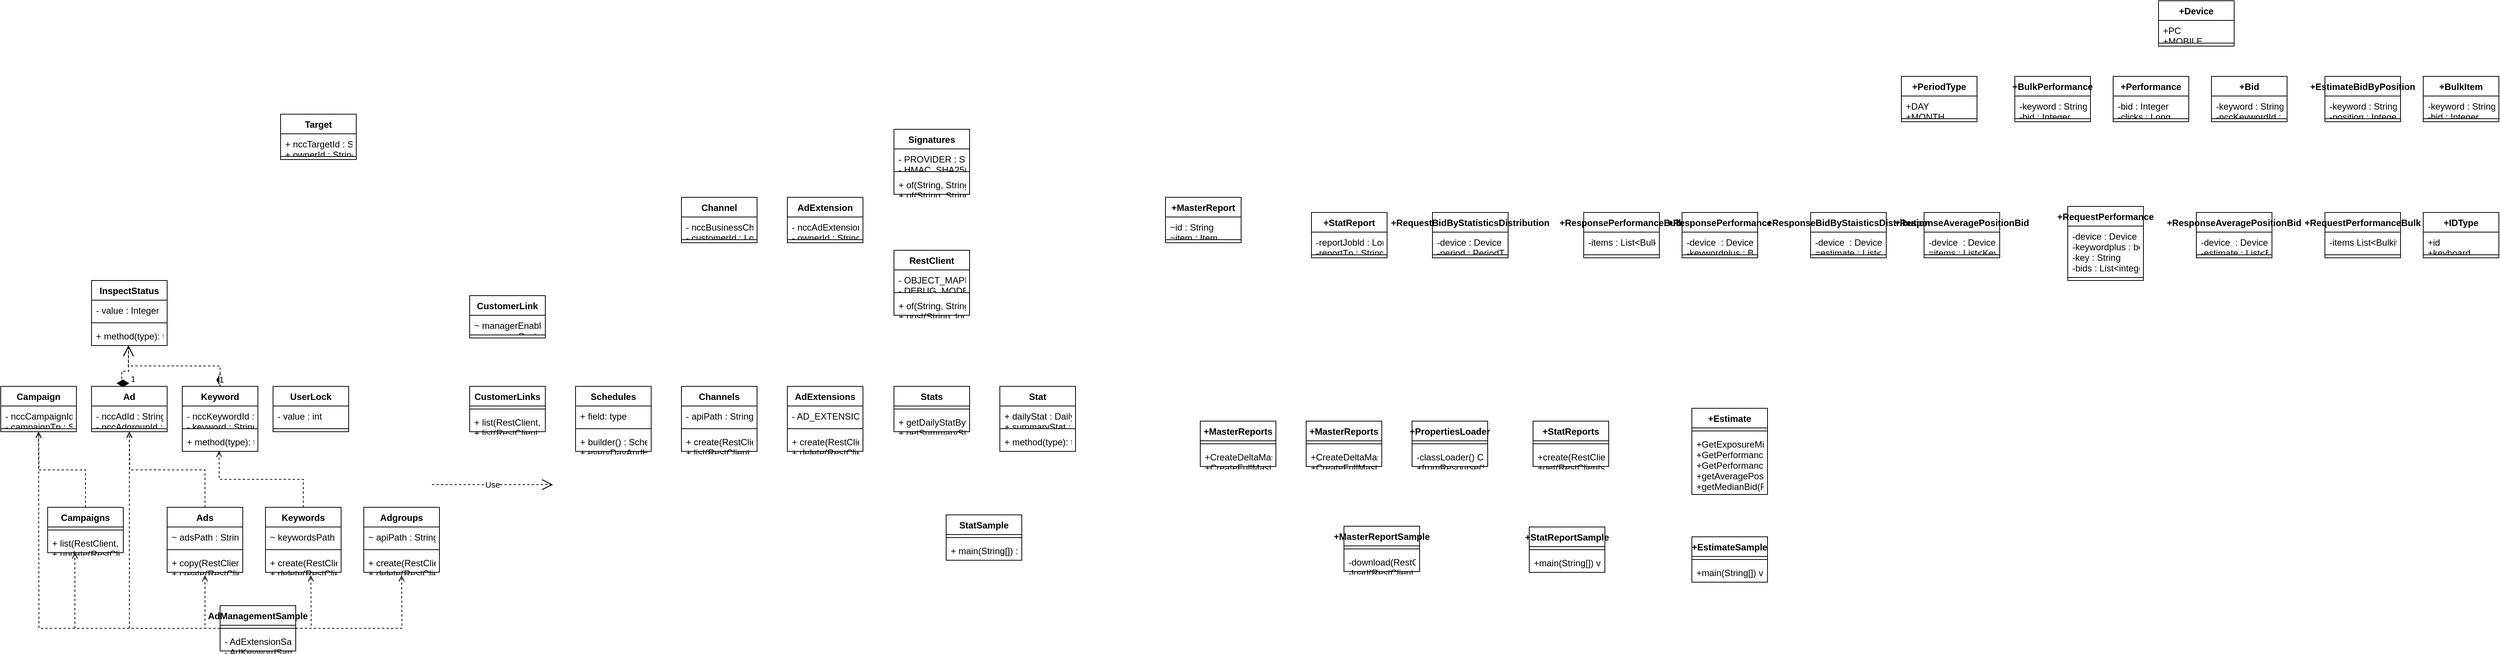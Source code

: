 <mxfile version="15.5.2" type="github">
  <diagram id="C5RBs43oDa-KdzZeNtuy" name="Page-1">
    <mxGraphModel dx="677" dy="378" grid="1" gridSize="10" guides="1" tooltips="1" connect="1" arrows="1" fold="1" page="1" pageScale="1" pageWidth="1390" pageHeight="980" math="0" shadow="0">
      <root>
        <mxCell id="WIyWlLk6GJQsqaUBKTNV-0" />
        <mxCell id="WIyWlLk6GJQsqaUBKTNV-1" parent="WIyWlLk6GJQsqaUBKTNV-0" />
        <mxCell id="7ZvF9bT9IcwRX-JwGskH-4" value="Campaign" style="swimlane;fontStyle=1;align=center;verticalAlign=top;childLayout=stackLayout;horizontal=1;startSize=26;horizontalStack=0;resizeParent=1;resizeParentMax=0;resizeLast=0;collapsible=1;marginBottom=0;" parent="WIyWlLk6GJQsqaUBKTNV-1" vertex="1">
          <mxGeometry x="20" y="560" width="100" height="60" as="geometry" />
        </mxCell>
        <mxCell id="7ZvF9bT9IcwRX-JwGskH-5" value="- nccCampaignId : String&#xa;- campaignTp : String&#xa;- customerId : Long&#xa;- name : String&#xa;- userLock : Boolean&#xa;- deliveryMethod : String&#xa;- useDailyBudget : Boolean&#xa;- dailyBudget : Long&#xa;- usePeriod : Boolean&#xa;- periodStartDt : Date&#xa;- periodEndDt : Date" style="text;strokeColor=none;fillColor=none;align=left;verticalAlign=top;spacingLeft=4;spacingRight=4;overflow=hidden;rotatable=0;points=[[0,0.5],[1,0.5]];portConstraint=eastwest;" parent="7ZvF9bT9IcwRX-JwGskH-4" vertex="1">
          <mxGeometry y="26" width="100" height="26" as="geometry" />
        </mxCell>
        <mxCell id="7ZvF9bT9IcwRX-JwGskH-6" value="" style="line;strokeWidth=1;fillColor=none;align=left;verticalAlign=middle;spacingTop=-1;spacingLeft=3;spacingRight=3;rotatable=0;labelPosition=right;points=[];portConstraint=eastwest;" parent="7ZvF9bT9IcwRX-JwGskH-4" vertex="1">
          <mxGeometry y="52" width="100" height="8" as="geometry" />
        </mxCell>
        <mxCell id="7ZvF9bT9IcwRX-JwGskH-8" value="Ad" style="swimlane;fontStyle=1;align=center;verticalAlign=top;childLayout=stackLayout;horizontal=1;startSize=26;horizontalStack=0;resizeParent=1;resizeParentMax=0;resizeLast=0;collapsible=1;marginBottom=0;" parent="WIyWlLk6GJQsqaUBKTNV-1" vertex="1">
          <mxGeometry x="140" y="560" width="100" height="60" as="geometry" />
        </mxCell>
        <mxCell id="7ZvF9bT9IcwRX-JwGskH-9" value="- nccAdId : String&#xa;- nccAdgroupId : String&#xa;- customerId : Long&#xa;- inspectStatus : InspectStatus&#xa;- type : String&#xa;- ad : Map&lt;String, Object&gt;&#xa;- userLock : Boolean&#xa;- inspectRequestMsg : String&#xa;" style="text;strokeColor=none;fillColor=none;align=left;verticalAlign=top;spacingLeft=4;spacingRight=4;overflow=hidden;rotatable=0;points=[[0,0.5],[1,0.5]];portConstraint=eastwest;" parent="7ZvF9bT9IcwRX-JwGskH-8" vertex="1">
          <mxGeometry y="26" width="100" height="26" as="geometry" />
        </mxCell>
        <mxCell id="7ZvF9bT9IcwRX-JwGskH-10" value="" style="line;strokeWidth=1;fillColor=none;align=left;verticalAlign=middle;spacingTop=-1;spacingLeft=3;spacingRight=3;rotatable=0;labelPosition=right;points=[];portConstraint=eastwest;" parent="7ZvF9bT9IcwRX-JwGskH-8" vertex="1">
          <mxGeometry y="52" width="100" height="8" as="geometry" />
        </mxCell>
        <mxCell id="-4e21ovLT8-M-5KT2Jtu-19" value="+EstimateSample" style="swimlane;fontStyle=1;align=center;verticalAlign=top;childLayout=stackLayout;horizontal=1;startSize=26;horizontalStack=0;resizeParent=1;resizeParentMax=0;resizeLast=0;collapsible=1;marginBottom=0;" parent="WIyWlLk6GJQsqaUBKTNV-1" vertex="1">
          <mxGeometry x="2256" y="759" width="100" height="60" as="geometry" />
        </mxCell>
        <mxCell id="-4e21ovLT8-M-5KT2Jtu-21" value="" style="line;strokeWidth=1;fillColor=none;align=left;verticalAlign=middle;spacingTop=-1;spacingLeft=3;spacingRight=3;rotatable=0;labelPosition=right;points=[];portConstraint=eastwest;" parent="-4e21ovLT8-M-5KT2Jtu-19" vertex="1">
          <mxGeometry y="26" width="100" height="8" as="geometry" />
        </mxCell>
        <mxCell id="-4e21ovLT8-M-5KT2Jtu-22" value="+main(String[]) void" style="text;strokeColor=none;fillColor=none;align=left;verticalAlign=top;spacingLeft=4;spacingRight=4;overflow=hidden;rotatable=0;points=[[0,0.5],[1,0.5]];portConstraint=eastwest;" parent="-4e21ovLT8-M-5KT2Jtu-19" vertex="1">
          <mxGeometry y="34" width="100" height="26" as="geometry" />
        </mxCell>
        <mxCell id="-4e21ovLT8-M-5KT2Jtu-23" value="+Estimate" style="swimlane;fontStyle=1;align=center;verticalAlign=top;childLayout=stackLayout;horizontal=1;startSize=26;horizontalStack=0;resizeParent=1;resizeParentMax=0;resizeLast=0;collapsible=1;marginBottom=0;" parent="WIyWlLk6GJQsqaUBKTNV-1" vertex="1">
          <mxGeometry x="2256" y="589" width="100" height="114" as="geometry" />
        </mxCell>
        <mxCell id="-4e21ovLT8-M-5KT2Jtu-25" value="" style="line;strokeWidth=1;fillColor=none;align=left;verticalAlign=middle;spacingTop=-1;spacingLeft=3;spacingRight=3;rotatable=0;labelPosition=right;points=[];portConstraint=eastwest;" parent="-4e21ovLT8-M-5KT2Jtu-23" vertex="1">
          <mxGeometry y="26" width="100" height="8" as="geometry" />
        </mxCell>
        <mxCell id="-4e21ovLT8-M-5KT2Jtu-26" value="+GetExposureMinimumeBid(RestClient, long, IDType, RequestBIdByStatisticsDistribution) ResponseBidByStatisticsDistribution&#xa;+GetPerformance(RestClient, long, IDType, RequestPerformance) ResponsePerformance&#xa;+GetPerformanceBulk(RestClient, long, RequestPerformanceBulk) RequestPerformanceBulk&#xa;+getAveragePositionBid(RestClient, long, IDType, RequestAveragePostionBid) RequestAveragePostionBid&#xa;+getMedianBid(RestClient, long, IDType,RequestBidByStatisticsDistribution) RequestBidByStatisticsDistribution" style="text;strokeColor=none;fillColor=none;align=left;verticalAlign=top;spacingLeft=4;spacingRight=4;overflow=hidden;rotatable=0;points=[[0,0.5],[1,0.5]];portConstraint=eastwest;" parent="-4e21ovLT8-M-5KT2Jtu-23" vertex="1">
          <mxGeometry y="34" width="100" height="80" as="geometry" />
        </mxCell>
        <mxCell id="-4e21ovLT8-M-5KT2Jtu-31" value="+PropertiesLoader" style="swimlane;fontStyle=1;align=center;verticalAlign=top;childLayout=stackLayout;horizontal=1;startSize=26;horizontalStack=0;resizeParent=1;resizeParentMax=0;resizeLast=0;collapsible=1;marginBottom=0;" parent="WIyWlLk6GJQsqaUBKTNV-1" vertex="1">
          <mxGeometry x="1886" y="606" width="100" height="60" as="geometry" />
        </mxCell>
        <mxCell id="-4e21ovLT8-M-5KT2Jtu-33" value="" style="line;strokeWidth=1;fillColor=none;align=left;verticalAlign=middle;spacingTop=-1;spacingLeft=3;spacingRight=3;rotatable=0;labelPosition=right;points=[];portConstraint=eastwest;" parent="-4e21ovLT8-M-5KT2Jtu-31" vertex="1">
          <mxGeometry y="26" width="100" height="8" as="geometry" />
        </mxCell>
        <mxCell id="-4e21ovLT8-M-5KT2Jtu-34" value="-classLoader() ClassLoader&#xa;+fromResourse(String) Properties" style="text;strokeColor=none;fillColor=none;align=left;verticalAlign=top;spacingLeft=4;spacingRight=4;overflow=hidden;rotatable=0;points=[[0,0.5],[1,0.5]];portConstraint=eastwest;" parent="-4e21ovLT8-M-5KT2Jtu-31" vertex="1">
          <mxGeometry y="34" width="100" height="26" as="geometry" />
        </mxCell>
        <mxCell id="-4e21ovLT8-M-5KT2Jtu-35" value="+IDType" style="swimlane;fontStyle=1;align=center;verticalAlign=top;childLayout=stackLayout;horizontal=1;startSize=26;horizontalStack=0;resizeParent=1;resizeParentMax=0;resizeLast=0;collapsible=1;marginBottom=0;" parent="WIyWlLk6GJQsqaUBKTNV-1" vertex="1">
          <mxGeometry x="3223" y="330" width="100" height="60" as="geometry" />
        </mxCell>
        <mxCell id="-4e21ovLT8-M-5KT2Jtu-36" value="+id&#xa;+keyboard" style="text;strokeColor=none;fillColor=none;align=left;verticalAlign=top;spacingLeft=4;spacingRight=4;overflow=hidden;rotatable=0;points=[[0,0.5],[1,0.5]];portConstraint=eastwest;" parent="-4e21ovLT8-M-5KT2Jtu-35" vertex="1">
          <mxGeometry y="26" width="100" height="26" as="geometry" />
        </mxCell>
        <mxCell id="-4e21ovLT8-M-5KT2Jtu-37" value="" style="line;strokeWidth=1;fillColor=none;align=left;verticalAlign=middle;spacingTop=-1;spacingLeft=3;spacingRight=3;rotatable=0;labelPosition=right;points=[];portConstraint=eastwest;" parent="-4e21ovLT8-M-5KT2Jtu-35" vertex="1">
          <mxGeometry y="52" width="100" height="8" as="geometry" />
        </mxCell>
        <mxCell id="-4e21ovLT8-M-5KT2Jtu-39" value="+RequestPerformanceBulk" style="swimlane;fontStyle=1;align=center;verticalAlign=top;childLayout=stackLayout;horizontal=1;startSize=26;horizontalStack=0;resizeParent=1;resizeParentMax=0;resizeLast=0;collapsible=1;marginBottom=0;" parent="WIyWlLk6GJQsqaUBKTNV-1" vertex="1">
          <mxGeometry x="3093" y="330" width="100" height="60" as="geometry" />
        </mxCell>
        <mxCell id="-4e21ovLT8-M-5KT2Jtu-40" value="-items List&lt;Bulkitem&gt;" style="text;strokeColor=none;fillColor=none;align=left;verticalAlign=top;spacingLeft=4;spacingRight=4;overflow=hidden;rotatable=0;points=[[0,0.5],[1,0.5]];portConstraint=eastwest;" parent="-4e21ovLT8-M-5KT2Jtu-39" vertex="1">
          <mxGeometry y="26" width="100" height="26" as="geometry" />
        </mxCell>
        <mxCell id="-4e21ovLT8-M-5KT2Jtu-41" value="" style="line;strokeWidth=1;fillColor=none;align=left;verticalAlign=middle;spacingTop=-1;spacingLeft=3;spacingRight=3;rotatable=0;labelPosition=right;points=[];portConstraint=eastwest;" parent="-4e21ovLT8-M-5KT2Jtu-39" vertex="1">
          <mxGeometry y="52" width="100" height="8" as="geometry" />
        </mxCell>
        <mxCell id="IsPKWjWjbbhWOZvx0KAc-90" style="edgeStyle=orthogonalEdgeStyle;rounded=0;orthogonalLoop=1;jettySize=auto;html=1;dashed=1;endArrow=open;endFill=0;" edge="1" parent="WIyWlLk6GJQsqaUBKTNV-1" source="7ZvF9bT9IcwRX-JwGskH-13">
          <mxGeometry relative="1" as="geometry">
            <mxPoint x="550" y="810" as="targetPoint" />
          </mxGeometry>
        </mxCell>
        <mxCell id="IsPKWjWjbbhWOZvx0KAc-91" style="edgeStyle=orthogonalEdgeStyle;rounded=0;orthogonalLoop=1;jettySize=auto;html=1;exitX=1;exitY=0.5;exitDx=0;exitDy=0;dashed=1;endArrow=open;endFill=0;" edge="1" parent="WIyWlLk6GJQsqaUBKTNV-1" source="7ZvF9bT9IcwRX-JwGskH-13">
          <mxGeometry relative="1" as="geometry">
            <mxPoint x="430" y="810" as="targetPoint" />
          </mxGeometry>
        </mxCell>
        <mxCell id="IsPKWjWjbbhWOZvx0KAc-92" style="edgeStyle=orthogonalEdgeStyle;rounded=0;orthogonalLoop=1;jettySize=auto;html=1;exitX=0;exitY=0.5;exitDx=0;exitDy=0;dashed=1;endArrow=open;endFill=0;entryX=0.36;entryY=0.989;entryDx=0;entryDy=0;entryPerimeter=0;" edge="1" parent="WIyWlLk6GJQsqaUBKTNV-1" source="7ZvF9bT9IcwRX-JwGskH-13" target="7ZvF9bT9IcwRX-JwGskH-32">
          <mxGeometry relative="1" as="geometry">
            <mxPoint x="140" y="790" as="targetPoint" />
          </mxGeometry>
        </mxCell>
        <mxCell id="IsPKWjWjbbhWOZvx0KAc-93" style="edgeStyle=orthogonalEdgeStyle;rounded=0;orthogonalLoop=1;jettySize=auto;html=1;exitX=0;exitY=0.5;exitDx=0;exitDy=0;dashed=1;endArrow=open;endFill=0;" edge="1" parent="WIyWlLk6GJQsqaUBKTNV-1" source="7ZvF9bT9IcwRX-JwGskH-13">
          <mxGeometry relative="1" as="geometry">
            <mxPoint x="290" y="810" as="targetPoint" />
          </mxGeometry>
        </mxCell>
        <mxCell id="IsPKWjWjbbhWOZvx0KAc-94" style="edgeStyle=orthogonalEdgeStyle;rounded=0;orthogonalLoop=1;jettySize=auto;html=1;exitX=0;exitY=0.5;exitDx=0;exitDy=0;dashed=1;endArrow=open;endFill=0;" edge="1" parent="WIyWlLk6GJQsqaUBKTNV-1" source="7ZvF9bT9IcwRX-JwGskH-13">
          <mxGeometry relative="1" as="geometry">
            <mxPoint x="70" y="620" as="targetPoint" />
          </mxGeometry>
        </mxCell>
        <mxCell id="IsPKWjWjbbhWOZvx0KAc-96" style="edgeStyle=orthogonalEdgeStyle;rounded=0;orthogonalLoop=1;jettySize=auto;html=1;exitX=0;exitY=0.5;exitDx=0;exitDy=0;entryX=0.5;entryY=1;entryDx=0;entryDy=0;dashed=1;endArrow=open;endFill=0;" edge="1" parent="WIyWlLk6GJQsqaUBKTNV-1" source="7ZvF9bT9IcwRX-JwGskH-13" target="7ZvF9bT9IcwRX-JwGskH-8">
          <mxGeometry relative="1" as="geometry" />
        </mxCell>
        <mxCell id="7ZvF9bT9IcwRX-JwGskH-13" value="AdManagementSample" style="swimlane;fontStyle=1;align=center;verticalAlign=top;childLayout=stackLayout;horizontal=1;startSize=26;horizontalStack=0;resizeParent=1;resizeParentMax=0;resizeLast=0;collapsible=1;marginBottom=0;" parent="WIyWlLk6GJQsqaUBKTNV-1" vertex="1">
          <mxGeometry x="310" y="850" width="100" height="60" as="geometry" />
        </mxCell>
        <mxCell id="7ZvF9bT9IcwRX-JwGskH-15" value="" style="line;strokeWidth=1;fillColor=none;align=left;verticalAlign=middle;spacingTop=-1;spacingLeft=3;spacingRight=3;rotatable=0;labelPosition=right;points=[];portConstraint=eastwest;" parent="7ZvF9bT9IcwRX-JwGskH-13" vertex="1">
          <mxGeometry y="26" width="100" height="8" as="geometry" />
        </mxCell>
        <mxCell id="7ZvF9bT9IcwRX-JwGskH-16" value="- AdExtensionSample(RestClient, long, String, String) : void&#xa;- AdKeywordSample(RestClient, long, String) : void&#xa;- AdSamples(RestClient, Long, String, String) : void&#xa;- TargetSamples(RestClient, long, Adgroup) : void&#xa;+ main(String []) : void" style="text;strokeColor=none;fillColor=none;align=left;verticalAlign=top;spacingLeft=4;spacingRight=4;overflow=hidden;rotatable=0;points=[[0,0.5],[1,0.5]];portConstraint=eastwest;" parent="7ZvF9bT9IcwRX-JwGskH-13" vertex="1">
          <mxGeometry y="34" width="100" height="26" as="geometry" />
        </mxCell>
        <mxCell id="-4e21ovLT8-M-5KT2Jtu-27" value="+StatReports" style="swimlane;fontStyle=1;align=center;verticalAlign=top;childLayout=stackLayout;horizontal=1;startSize=26;horizontalStack=0;resizeParent=1;resizeParentMax=0;resizeLast=0;collapsible=1;marginBottom=0;" parent="WIyWlLk6GJQsqaUBKTNV-1" vertex="1">
          <mxGeometry x="2046" y="606" width="100" height="60" as="geometry" />
        </mxCell>
        <mxCell id="-4e21ovLT8-M-5KT2Jtu-29" value="" style="line;strokeWidth=1;fillColor=none;align=left;verticalAlign=middle;spacingTop=-1;spacingLeft=3;spacingRight=3;rotatable=0;labelPosition=right;points=[];portConstraint=eastwest;" parent="-4e21ovLT8-M-5KT2Jtu-27" vertex="1">
          <mxGeometry y="26" width="100" height="8" as="geometry" />
        </mxCell>
        <mxCell id="-4e21ovLT8-M-5KT2Jtu-30" value="+create(RestClients, long, String , String ) StatReport&#xa;+get(RestClients, long, long) StatReport&#xa;" style="text;strokeColor=none;fillColor=none;align=left;verticalAlign=top;spacingLeft=4;spacingRight=4;overflow=hidden;rotatable=0;points=[[0,0.5],[1,0.5]];portConstraint=eastwest;" parent="-4e21ovLT8-M-5KT2Jtu-27" vertex="1">
          <mxGeometry y="34" width="100" height="26" as="geometry" />
        </mxCell>
        <mxCell id="7ZvF9bT9IcwRX-JwGskH-17" value="Keyword" style="swimlane;fontStyle=1;align=center;verticalAlign=top;childLayout=stackLayout;horizontal=1;startSize=26;horizontalStack=0;resizeParent=1;resizeParentMax=0;resizeLast=0;collapsible=1;marginBottom=0;" parent="WIyWlLk6GJQsqaUBKTNV-1" vertex="1">
          <mxGeometry x="260" y="560" width="100" height="86" as="geometry" />
        </mxCell>
        <mxCell id="7ZvF9bT9IcwRX-JwGskH-18" value="- nccKeywordId : String&#xa;- keyword : String&#xa;- cumsterId : Long&#xa;- nccAdgroupId : String&#xa;- nccCampaignId : String&#xa;- links : Map&lt;String, Object&gt;&#xa;- userlock : Boolean&#xa;- inspectStatus : InspectStatus&#xa;- bidAmt : Long&#xa;- UseGroupBidAmt : Boolean&#xa;- regTm : Date&#xa;- editTm : Date&#xa;- status : String&#xa;- statusReason : String&#xa;- nccQi : NccQi&#xa;- managedKeyword : ManagedKeyword&#xa;- resultStatus : ResultStatus&#xa;" style="text;strokeColor=none;fillColor=none;align=left;verticalAlign=top;spacingLeft=4;spacingRight=4;overflow=hidden;rotatable=0;points=[[0,0.5],[1,0.5]];portConstraint=eastwest;" parent="7ZvF9bT9IcwRX-JwGskH-17" vertex="1">
          <mxGeometry y="26" width="100" height="26" as="geometry" />
        </mxCell>
        <mxCell id="7ZvF9bT9IcwRX-JwGskH-19" value="" style="line;strokeWidth=1;fillColor=none;align=left;verticalAlign=middle;spacingTop=-1;spacingLeft=3;spacingRight=3;rotatable=0;labelPosition=right;points=[];portConstraint=eastwest;" parent="7ZvF9bT9IcwRX-JwGskH-17" vertex="1">
          <mxGeometry y="52" width="100" height="8" as="geometry" />
        </mxCell>
        <mxCell id="7ZvF9bT9IcwRX-JwGskH-20" value="+ method(type): type" style="text;strokeColor=none;fillColor=none;align=left;verticalAlign=top;spacingLeft=4;spacingRight=4;overflow=hidden;rotatable=0;points=[[0,0.5],[1,0.5]];portConstraint=eastwest;" parent="7ZvF9bT9IcwRX-JwGskH-17" vertex="1">
          <mxGeometry y="60" width="100" height="26" as="geometry" />
        </mxCell>
        <mxCell id="-4e21ovLT8-M-5KT2Jtu-44" value="+StatReportSample" style="swimlane;fontStyle=1;align=center;verticalAlign=top;childLayout=stackLayout;horizontal=1;startSize=26;horizontalStack=0;resizeParent=1;resizeParentMax=0;resizeLast=0;collapsible=1;marginBottom=0;" parent="WIyWlLk6GJQsqaUBKTNV-1" vertex="1">
          <mxGeometry x="2041" y="746" width="100" height="60" as="geometry" />
        </mxCell>
        <mxCell id="-4e21ovLT8-M-5KT2Jtu-46" value="" style="line;strokeWidth=1;fillColor=none;align=left;verticalAlign=middle;spacingTop=-1;spacingLeft=3;spacingRight=3;rotatable=0;labelPosition=right;points=[];portConstraint=eastwest;" parent="-4e21ovLT8-M-5KT2Jtu-44" vertex="1">
          <mxGeometry y="26" width="100" height="8" as="geometry" />
        </mxCell>
        <mxCell id="-4e21ovLT8-M-5KT2Jtu-47" value="+main(String[]) void" style="text;strokeColor=none;fillColor=none;align=left;verticalAlign=top;spacingLeft=4;spacingRight=4;overflow=hidden;rotatable=0;points=[[0,0.5],[1,0.5]];portConstraint=eastwest;" parent="-4e21ovLT8-M-5KT2Jtu-44" vertex="1">
          <mxGeometry y="34" width="100" height="26" as="geometry" />
        </mxCell>
        <mxCell id="7ZvF9bT9IcwRX-JwGskH-21" value="UserLock" style="swimlane;fontStyle=1;align=center;verticalAlign=top;childLayout=stackLayout;horizontal=1;startSize=26;horizontalStack=0;resizeParent=1;resizeParentMax=0;resizeLast=0;collapsible=1;marginBottom=0;" parent="WIyWlLk6GJQsqaUBKTNV-1" vertex="1">
          <mxGeometry x="380" y="560" width="100" height="60" as="geometry" />
        </mxCell>
        <mxCell id="7ZvF9bT9IcwRX-JwGskH-22" value="- value : int" style="text;strokeColor=none;fillColor=none;align=left;verticalAlign=top;spacingLeft=4;spacingRight=4;overflow=hidden;rotatable=0;points=[[0,0.5],[1,0.5]];portConstraint=eastwest;" parent="7ZvF9bT9IcwRX-JwGskH-21" vertex="1">
          <mxGeometry y="26" width="100" height="26" as="geometry" />
        </mxCell>
        <mxCell id="7ZvF9bT9IcwRX-JwGskH-23" value="" style="line;strokeWidth=1;fillColor=none;align=left;verticalAlign=middle;spacingTop=-1;spacingLeft=3;spacingRight=3;rotatable=0;labelPosition=right;points=[];portConstraint=eastwest;" parent="7ZvF9bT9IcwRX-JwGskH-21" vertex="1">
          <mxGeometry y="52" width="100" height="8" as="geometry" />
        </mxCell>
        <mxCell id="-4e21ovLT8-M-5KT2Jtu-51" value="+ResponseAveragePositionBid" style="swimlane;fontStyle=1;align=center;verticalAlign=top;childLayout=stackLayout;horizontal=1;startSize=26;horizontalStack=0;resizeParent=1;resizeParentMax=0;resizeLast=0;collapsible=1;marginBottom=0;" parent="WIyWlLk6GJQsqaUBKTNV-1" vertex="1">
          <mxGeometry x="2923" y="330" width="100" height="60" as="geometry" />
        </mxCell>
        <mxCell id="idtFsPLVlB8KMN15-Iu1-1" value="-device  : Device&#xa;-estimate : List&lt;EstimateBidByPostion&gt;" style="text;strokeColor=none;fillColor=none;align=left;verticalAlign=top;spacingLeft=4;spacingRight=4;overflow=hidden;rotatable=0;points=[[0,0.5],[1,0.5]];portConstraint=eastwest;" vertex="1" parent="-4e21ovLT8-M-5KT2Jtu-51">
          <mxGeometry y="26" width="100" height="26" as="geometry" />
        </mxCell>
        <mxCell id="-4e21ovLT8-M-5KT2Jtu-53" value="" style="line;strokeWidth=1;fillColor=none;align=left;verticalAlign=middle;spacingTop=-1;spacingLeft=3;spacingRight=3;rotatable=0;labelPosition=right;points=[];portConstraint=eastwest;" parent="-4e21ovLT8-M-5KT2Jtu-51" vertex="1">
          <mxGeometry y="52" width="100" height="8" as="geometry" />
        </mxCell>
        <mxCell id="7ZvF9bT9IcwRX-JwGskH-25" value="InspectStatus" style="swimlane;fontStyle=1;align=center;verticalAlign=top;childLayout=stackLayout;horizontal=1;startSize=26;horizontalStack=0;resizeParent=1;resizeParentMax=0;resizeLast=0;collapsible=1;marginBottom=0;" parent="WIyWlLk6GJQsqaUBKTNV-1" vertex="1">
          <mxGeometry x="140" y="420" width="100" height="86" as="geometry" />
        </mxCell>
        <mxCell id="7ZvF9bT9IcwRX-JwGskH-26" value="- value : Integer" style="text;strokeColor=none;fillColor=none;align=left;verticalAlign=top;spacingLeft=4;spacingRight=4;overflow=hidden;rotatable=0;points=[[0,0.5],[1,0.5]];portConstraint=eastwest;" parent="7ZvF9bT9IcwRX-JwGskH-25" vertex="1">
          <mxGeometry y="26" width="100" height="26" as="geometry" />
        </mxCell>
        <mxCell id="7ZvF9bT9IcwRX-JwGskH-27" value="" style="line;strokeWidth=1;fillColor=none;align=left;verticalAlign=middle;spacingTop=-1;spacingLeft=3;spacingRight=3;rotatable=0;labelPosition=right;points=[];portConstraint=eastwest;" parent="7ZvF9bT9IcwRX-JwGskH-25" vertex="1">
          <mxGeometry y="52" width="100" height="8" as="geometry" />
        </mxCell>
        <mxCell id="7ZvF9bT9IcwRX-JwGskH-28" value="+ method(type): type" style="text;strokeColor=none;fillColor=none;align=left;verticalAlign=top;spacingLeft=4;spacingRight=4;overflow=hidden;rotatable=0;points=[[0,0.5],[1,0.5]];portConstraint=eastwest;" parent="7ZvF9bT9IcwRX-JwGskH-25" vertex="1">
          <mxGeometry y="60" width="100" height="26" as="geometry" />
        </mxCell>
        <mxCell id="IsPKWjWjbbhWOZvx0KAc-95" style="edgeStyle=orthogonalEdgeStyle;rounded=0;orthogonalLoop=1;jettySize=auto;html=1;exitX=0.5;exitY=0;exitDx=0;exitDy=0;dashed=1;endArrow=open;endFill=0;" edge="1" parent="WIyWlLk6GJQsqaUBKTNV-1" source="7ZvF9bT9IcwRX-JwGskH-29">
          <mxGeometry relative="1" as="geometry">
            <mxPoint x="70" y="620" as="targetPoint" />
          </mxGeometry>
        </mxCell>
        <mxCell id="7ZvF9bT9IcwRX-JwGskH-29" value="Campaigns" style="swimlane;fontStyle=1;align=center;verticalAlign=top;childLayout=stackLayout;horizontal=1;startSize=26;horizontalStack=0;resizeParent=1;resizeParentMax=0;resizeLast=0;collapsible=1;marginBottom=0;" parent="WIyWlLk6GJQsqaUBKTNV-1" vertex="1">
          <mxGeometry x="82" y="720" width="100" height="60" as="geometry" />
        </mxCell>
        <mxCell id="7ZvF9bT9IcwRX-JwGskH-31" value="" style="line;strokeWidth=1;fillColor=none;align=left;verticalAlign=middle;spacingTop=-1;spacingLeft=3;spacingRight=3;rotatable=0;labelPosition=right;points=[];portConstraint=eastwest;" parent="7ZvF9bT9IcwRX-JwGskH-29" vertex="1">
          <mxGeometry y="26" width="100" height="8" as="geometry" />
        </mxCell>
        <mxCell id="7ZvF9bT9IcwRX-JwGskH-32" value="+ list(RestClient, long) : Campaign[]&#xa;+ update(RestClient, long, Campaign, String) : Campaign" style="text;strokeColor=none;fillColor=none;align=left;verticalAlign=top;spacingLeft=4;spacingRight=4;overflow=hidden;rotatable=0;points=[[0,0.5],[1,0.5]];portConstraint=eastwest;" parent="7ZvF9bT9IcwRX-JwGskH-29" vertex="1">
          <mxGeometry y="34" width="100" height="26" as="geometry" />
        </mxCell>
        <mxCell id="IsPKWjWjbbhWOZvx0KAc-97" style="edgeStyle=orthogonalEdgeStyle;rounded=0;orthogonalLoop=1;jettySize=auto;html=1;exitX=0.5;exitY=0;exitDx=0;exitDy=0;dashed=1;endArrow=open;endFill=0;" edge="1" parent="WIyWlLk6GJQsqaUBKTNV-1" source="7ZvF9bT9IcwRX-JwGskH-33">
          <mxGeometry relative="1" as="geometry">
            <mxPoint x="190" y="620" as="targetPoint" />
          </mxGeometry>
        </mxCell>
        <mxCell id="7ZvF9bT9IcwRX-JwGskH-33" value="Ads" style="swimlane;fontStyle=1;align=center;verticalAlign=top;childLayout=stackLayout;horizontal=1;startSize=26;horizontalStack=0;resizeParent=1;resizeParentMax=0;resizeLast=0;collapsible=1;marginBottom=0;" parent="WIyWlLk6GJQsqaUBKTNV-1" vertex="1">
          <mxGeometry x="240" y="720" width="100" height="86" as="geometry" />
        </mxCell>
        <mxCell id="7ZvF9bT9IcwRX-JwGskH-34" value="~ adsPath : String" style="text;strokeColor=none;fillColor=none;align=left;verticalAlign=top;spacingLeft=4;spacingRight=4;overflow=hidden;rotatable=0;points=[[0,0.5],[1,0.5]];portConstraint=eastwest;" parent="7ZvF9bT9IcwRX-JwGskH-33" vertex="1">
          <mxGeometry y="26" width="100" height="26" as="geometry" />
        </mxCell>
        <mxCell id="7ZvF9bT9IcwRX-JwGskH-35" value="" style="line;strokeWidth=1;fillColor=none;align=left;verticalAlign=middle;spacingTop=-1;spacingLeft=3;spacingRight=3;rotatable=0;labelPosition=right;points=[];portConstraint=eastwest;" parent="7ZvF9bT9IcwRX-JwGskH-33" vertex="1">
          <mxGeometry y="52" width="100" height="8" as="geometry" />
        </mxCell>
        <mxCell id="7ZvF9bT9IcwRX-JwGskH-36" value="+ copy(RestClient, String, String, UserLock, long) : Ad[]&#xa;+ create(RestClient, Ad, long) : Ad&#xa;+ delete(RestClient, String, long) : void&#xa;+ get(RestClient, String, long) : Ad&#xa;+ listByAdgroup(RestClient, String, long) : Ad[]&#xa;+ update(RestClient, String, String, Ad, long) : Ad" style="text;strokeColor=none;fillColor=none;align=left;verticalAlign=top;spacingLeft=4;spacingRight=4;overflow=hidden;rotatable=0;points=[[0,0.5],[1,0.5]];portConstraint=eastwest;" parent="7ZvF9bT9IcwRX-JwGskH-33" vertex="1">
          <mxGeometry y="60" width="100" height="26" as="geometry" />
        </mxCell>
        <mxCell id="idtFsPLVlB8KMN15-Iu1-2" value="+RequestPerformance" style="swimlane;fontStyle=1;align=center;verticalAlign=top;childLayout=stackLayout;horizontal=1;startSize=26;horizontalStack=0;resizeParent=1;resizeParentMax=0;resizeLast=0;collapsible=1;marginBottom=0;" vertex="1" parent="WIyWlLk6GJQsqaUBKTNV-1">
          <mxGeometry x="2753" y="322" width="100" height="98" as="geometry" />
        </mxCell>
        <mxCell id="idtFsPLVlB8KMN15-Iu1-3" value="-device : Device&#xa;-keywordplus : boolean&#xa;-key : String&#xa;-bids : List&lt;integer&gt;" style="text;strokeColor=none;fillColor=none;align=left;verticalAlign=top;spacingLeft=4;spacingRight=4;overflow=hidden;rotatable=0;points=[[0,0.5],[1,0.5]];portConstraint=eastwest;" vertex="1" parent="idtFsPLVlB8KMN15-Iu1-2">
          <mxGeometry y="26" width="100" height="64" as="geometry" />
        </mxCell>
        <mxCell id="idtFsPLVlB8KMN15-Iu1-5" value="" style="line;strokeWidth=1;fillColor=none;align=left;verticalAlign=middle;spacingTop=-1;spacingLeft=3;spacingRight=3;rotatable=0;labelPosition=right;points=[];portConstraint=eastwest;" vertex="1" parent="idtFsPLVlB8KMN15-Iu1-2">
          <mxGeometry y="90" width="100" height="8" as="geometry" />
        </mxCell>
        <mxCell id="IsPKWjWjbbhWOZvx0KAc-98" style="edgeStyle=orthogonalEdgeStyle;rounded=0;orthogonalLoop=1;jettySize=auto;html=1;exitX=0.5;exitY=0;exitDx=0;exitDy=0;entryX=0.487;entryY=0.978;entryDx=0;entryDy=0;entryPerimeter=0;dashed=1;endArrow=open;endFill=0;" edge="1" parent="WIyWlLk6GJQsqaUBKTNV-1" source="IsPKWjWjbbhWOZvx0KAc-0" target="7ZvF9bT9IcwRX-JwGskH-20">
          <mxGeometry relative="1" as="geometry" />
        </mxCell>
        <mxCell id="IsPKWjWjbbhWOZvx0KAc-0" value="Keywords" style="swimlane;fontStyle=1;align=center;verticalAlign=top;childLayout=stackLayout;horizontal=1;startSize=26;horizontalStack=0;resizeParent=1;resizeParentMax=0;resizeLast=0;collapsible=1;marginBottom=0;" vertex="1" parent="WIyWlLk6GJQsqaUBKTNV-1">
          <mxGeometry x="370" y="720" width="100" height="86" as="geometry" />
        </mxCell>
        <mxCell id="IsPKWjWjbbhWOZvx0KAc-1" value="~ keywordsPath : String" style="text;strokeColor=none;fillColor=none;align=left;verticalAlign=top;spacingLeft=4;spacingRight=4;overflow=hidden;rotatable=0;points=[[0,0.5],[1,0.5]];portConstraint=eastwest;" vertex="1" parent="IsPKWjWjbbhWOZvx0KAc-0">
          <mxGeometry y="26" width="100" height="26" as="geometry" />
        </mxCell>
        <mxCell id="IsPKWjWjbbhWOZvx0KAc-2" value="" style="line;strokeWidth=1;fillColor=none;align=left;verticalAlign=middle;spacingTop=-1;spacingLeft=3;spacingRight=3;rotatable=0;labelPosition=right;points=[];portConstraint=eastwest;" vertex="1" parent="IsPKWjWjbbhWOZvx0KAc-0">
          <mxGeometry y="52" width="100" height="8" as="geometry" />
        </mxCell>
        <mxCell id="IsPKWjWjbbhWOZvx0KAc-3" value="+ create(RestClient, long, String, Keyword[]) : Keyword[]&#xa;+ delete(RestClient, long, String) : Keyword&#xa;+ listByAdgroupId(RestClient, long, String) : Keyword[]&#xa;+ updateItem(RestClient, long, Keyword, String) : Keyword&#xa;+ updateItems(RestClient, long, Keyword[], String) : Keyword[]" style="text;strokeColor=none;fillColor=none;align=left;verticalAlign=top;spacingLeft=4;spacingRight=4;overflow=hidden;rotatable=0;points=[[0,0.5],[1,0.5]];portConstraint=eastwest;" vertex="1" parent="IsPKWjWjbbhWOZvx0KAc-0">
          <mxGeometry y="60" width="100" height="26" as="geometry" />
        </mxCell>
        <mxCell id="idtFsPLVlB8KMN15-Iu1-7" value="+ResponsePerformance" style="swimlane;fontStyle=1;align=center;verticalAlign=top;childLayout=stackLayout;horizontal=1;startSize=26;horizontalStack=0;resizeParent=1;resizeParentMax=0;resizeLast=0;collapsible=1;marginBottom=0;" vertex="1" parent="WIyWlLk6GJQsqaUBKTNV-1">
          <mxGeometry x="2243" y="330" width="100" height="60" as="geometry" />
        </mxCell>
        <mxCell id="idtFsPLVlB8KMN15-Iu1-8" value="-device  : Device&#xa;-keywordplus : Boolean&#xa;-keyword : String&#xa;-nccKeywordId : String&#xa;-estimate : List&lt;Performance&gt;&#xa;" style="text;strokeColor=none;fillColor=none;align=left;verticalAlign=top;spacingLeft=4;spacingRight=4;overflow=hidden;rotatable=0;points=[[0,0.5],[1,0.5]];portConstraint=eastwest;" vertex="1" parent="idtFsPLVlB8KMN15-Iu1-7">
          <mxGeometry y="26" width="100" height="26" as="geometry" />
        </mxCell>
        <mxCell id="idtFsPLVlB8KMN15-Iu1-9" value="" style="line;strokeWidth=1;fillColor=none;align=left;verticalAlign=middle;spacingTop=-1;spacingLeft=3;spacingRight=3;rotatable=0;labelPosition=right;points=[];portConstraint=eastwest;" vertex="1" parent="idtFsPLVlB8KMN15-Iu1-7">
          <mxGeometry y="52" width="100" height="8" as="geometry" />
        </mxCell>
        <mxCell id="IsPKWjWjbbhWOZvx0KAc-4" value="Adgroups" style="swimlane;fontStyle=1;align=center;verticalAlign=top;childLayout=stackLayout;horizontal=1;startSize=26;horizontalStack=0;resizeParent=1;resizeParentMax=0;resizeLast=0;collapsible=1;marginBottom=0;" vertex="1" parent="WIyWlLk6GJQsqaUBKTNV-1">
          <mxGeometry x="500" y="720" width="100" height="86" as="geometry" />
        </mxCell>
        <mxCell id="IsPKWjWjbbhWOZvx0KAc-5" value="~ apiPath : String" style="text;strokeColor=none;fillColor=none;align=left;verticalAlign=top;spacingLeft=4;spacingRight=4;overflow=hidden;rotatable=0;points=[[0,0.5],[1,0.5]];portConstraint=eastwest;" vertex="1" parent="IsPKWjWjbbhWOZvx0KAc-4">
          <mxGeometry y="26" width="100" height="26" as="geometry" />
        </mxCell>
        <mxCell id="IsPKWjWjbbhWOZvx0KAc-6" value="" style="line;strokeWidth=1;fillColor=none;align=left;verticalAlign=middle;spacingTop=-1;spacingLeft=3;spacingRight=3;rotatable=0;labelPosition=right;points=[];portConstraint=eastwest;" vertex="1" parent="IsPKWjWjbbhWOZvx0KAc-4">
          <mxGeometry y="52" width="100" height="8" as="geometry" />
        </mxCell>
        <mxCell id="IsPKWjWjbbhWOZvx0KAc-7" value="+ create(RestClient, long, String, String, String) : Adgroup&#xa;+ delete(RestClient, long, String) : void&#xa;+ listByCampaignId(RestClient, long, String) : Adgroup[]&#xa;+ targets(RestClient, long, String) : Map&lt;String, Target&gt;&#xa;+ update(RestClient, long, Adgroup, String) : Adgroup" style="text;strokeColor=none;fillColor=none;align=left;verticalAlign=top;spacingLeft=4;spacingRight=4;overflow=hidden;rotatable=0;points=[[0,0.5],[1,0.5]];portConstraint=eastwest;" vertex="1" parent="IsPKWjWjbbhWOZvx0KAc-4">
          <mxGeometry y="60" width="100" height="26" as="geometry" />
        </mxCell>
        <mxCell id="idtFsPLVlB8KMN15-Iu1-10" value="+ResponseAveragePositionBid" style="swimlane;fontStyle=1;align=center;verticalAlign=top;childLayout=stackLayout;horizontal=1;startSize=26;horizontalStack=0;resizeParent=1;resizeParentMax=0;resizeLast=0;collapsible=1;marginBottom=0;" vertex="1" parent="WIyWlLk6GJQsqaUBKTNV-1">
          <mxGeometry x="2563" y="330" width="100" height="60" as="geometry" />
        </mxCell>
        <mxCell id="idtFsPLVlB8KMN15-Iu1-11" value="-device  : Device&#xa;=items : List&lt;KeyAndPosition&gt;" style="text;strokeColor=none;fillColor=none;align=left;verticalAlign=top;spacingLeft=4;spacingRight=4;overflow=hidden;rotatable=0;points=[[0,0.5],[1,0.5]];portConstraint=eastwest;" vertex="1" parent="idtFsPLVlB8KMN15-Iu1-10">
          <mxGeometry y="26" width="100" height="26" as="geometry" />
        </mxCell>
        <mxCell id="idtFsPLVlB8KMN15-Iu1-12" value="" style="line;strokeWidth=1;fillColor=none;align=left;verticalAlign=middle;spacingTop=-1;spacingLeft=3;spacingRight=3;rotatable=0;labelPosition=right;points=[];portConstraint=eastwest;" vertex="1" parent="idtFsPLVlB8KMN15-Iu1-10">
          <mxGeometry y="52" width="100" height="8" as="geometry" />
        </mxCell>
        <mxCell id="IsPKWjWjbbhWOZvx0KAc-8" value="Target" style="swimlane;fontStyle=1;align=center;verticalAlign=top;childLayout=stackLayout;horizontal=1;startSize=26;horizontalStack=0;resizeParent=1;resizeParentMax=0;resizeLast=0;collapsible=1;marginBottom=0;" vertex="1" parent="WIyWlLk6GJQsqaUBKTNV-1">
          <mxGeometry x="390" y="200" width="100" height="60" as="geometry" />
        </mxCell>
        <mxCell id="IsPKWjWjbbhWOZvx0KAc-9" value="+ nccTargetId : String&#xa;+ ownerId : String&#xa;+ targetTp : String&#xa;+ target : Map&lt;String, Object&gt;&#xa;+ regTm : Date&#xa;+ editTm : Date " style="text;strokeColor=none;fillColor=none;align=left;verticalAlign=top;spacingLeft=4;spacingRight=4;overflow=hidden;rotatable=0;points=[[0,0.5],[1,0.5]];portConstraint=eastwest;" vertex="1" parent="IsPKWjWjbbhWOZvx0KAc-8">
          <mxGeometry y="26" width="100" height="26" as="geometry" />
        </mxCell>
        <mxCell id="IsPKWjWjbbhWOZvx0KAc-10" value="" style="line;strokeWidth=1;fillColor=none;align=left;verticalAlign=middle;spacingTop=-1;spacingLeft=3;spacingRight=3;rotatable=0;labelPosition=right;points=[];portConstraint=eastwest;" vertex="1" parent="IsPKWjWjbbhWOZvx0KAc-8">
          <mxGeometry y="52" width="100" height="8" as="geometry" />
        </mxCell>
        <mxCell id="idtFsPLVlB8KMN15-Iu1-13" value="+ResponseBidByStaisticsDistribution" style="swimlane;fontStyle=1;align=center;verticalAlign=top;childLayout=stackLayout;horizontal=1;startSize=26;horizontalStack=0;resizeParent=1;resizeParentMax=0;resizeLast=0;collapsible=1;marginBottom=0;fontSize=12;" vertex="1" parent="WIyWlLk6GJQsqaUBKTNV-1">
          <mxGeometry x="2413" y="330" width="100" height="60" as="geometry" />
        </mxCell>
        <mxCell id="idtFsPLVlB8KMN15-Iu1-14" value="-device  : Device&#xa;=estimate : List&lt;Bid&gt;" style="text;strokeColor=none;fillColor=none;align=left;verticalAlign=top;spacingLeft=4;spacingRight=4;overflow=hidden;rotatable=0;points=[[0,0.5],[1,0.5]];portConstraint=eastwest;" vertex="1" parent="idtFsPLVlB8KMN15-Iu1-13">
          <mxGeometry y="26" width="100" height="26" as="geometry" />
        </mxCell>
        <mxCell id="idtFsPLVlB8KMN15-Iu1-15" value="" style="line;strokeWidth=1;fillColor=none;align=left;verticalAlign=middle;spacingTop=-1;spacingLeft=3;spacingRight=3;rotatable=0;labelPosition=right;points=[];portConstraint=eastwest;" vertex="1" parent="idtFsPLVlB8KMN15-Iu1-13">
          <mxGeometry y="52" width="100" height="8" as="geometry" />
        </mxCell>
        <mxCell id="IsPKWjWjbbhWOZvx0KAc-16" value="CustomerLink" style="swimlane;fontStyle=1;align=center;verticalAlign=top;childLayout=stackLayout;horizontal=1;startSize=26;horizontalStack=0;resizeParent=1;resizeParentMax=0;resizeLast=0;collapsible=1;marginBottom=0;" vertex="1" parent="WIyWlLk6GJQsqaUBKTNV-1">
          <mxGeometry x="640" y="440" width="100" height="56" as="geometry" />
        </mxCell>
        <mxCell id="IsPKWjWjbbhWOZvx0KAc-17" value="~ managerEnable : int&#xa;~ managerCustomerId : long&#xa;~ roleId : int&#xa;~ clientCustomerId : long" style="text;strokeColor=none;fillColor=none;align=left;verticalAlign=top;spacingLeft=4;spacingRight=4;overflow=hidden;rotatable=0;points=[[0,0.5],[1,0.5]];portConstraint=eastwest;" vertex="1" parent="IsPKWjWjbbhWOZvx0KAc-16">
          <mxGeometry y="26" width="100" height="22" as="geometry" />
        </mxCell>
        <mxCell id="IsPKWjWjbbhWOZvx0KAc-18" value="" style="line;strokeWidth=1;fillColor=none;align=left;verticalAlign=middle;spacingTop=-1;spacingLeft=3;spacingRight=3;rotatable=0;labelPosition=right;points=[];portConstraint=eastwest;" vertex="1" parent="IsPKWjWjbbhWOZvx0KAc-16">
          <mxGeometry y="48" width="100" height="8" as="geometry" />
        </mxCell>
        <mxCell id="idtFsPLVlB8KMN15-Iu1-16" value="+ResponsePerformanceBulk" style="swimlane;fontStyle=1;align=center;verticalAlign=top;childLayout=stackLayout;horizontal=1;startSize=26;horizontalStack=0;resizeParent=1;resizeParentMax=0;resizeLast=0;collapsible=1;marginBottom=0;" vertex="1" parent="WIyWlLk6GJQsqaUBKTNV-1">
          <mxGeometry x="2113" y="330" width="100" height="60" as="geometry" />
        </mxCell>
        <mxCell id="idtFsPLVlB8KMN15-Iu1-17" value="-items : List&lt;BulkPerformance&gt;" style="text;strokeColor=none;fillColor=none;align=left;verticalAlign=top;spacingLeft=4;spacingRight=4;overflow=hidden;rotatable=0;points=[[0,0.5],[1,0.5]];portConstraint=eastwest;" vertex="1" parent="idtFsPLVlB8KMN15-Iu1-16">
          <mxGeometry y="26" width="100" height="26" as="geometry" />
        </mxCell>
        <mxCell id="idtFsPLVlB8KMN15-Iu1-18" value="" style="line;strokeWidth=1;fillColor=none;align=left;verticalAlign=middle;spacingTop=-1;spacingLeft=3;spacingRight=3;rotatable=0;labelPosition=right;points=[];portConstraint=eastwest;" vertex="1" parent="idtFsPLVlB8KMN15-Iu1-16">
          <mxGeometry y="52" width="100" height="8" as="geometry" />
        </mxCell>
        <mxCell id="IsPKWjWjbbhWOZvx0KAc-20" value="CustomerLinks" style="swimlane;fontStyle=1;align=center;verticalAlign=top;childLayout=stackLayout;horizontal=1;startSize=26;horizontalStack=0;resizeParent=1;resizeParentMax=0;resizeLast=0;collapsible=1;marginBottom=0;" vertex="1" parent="WIyWlLk6GJQsqaUBKTNV-1">
          <mxGeometry x="640" y="560" width="100" height="60" as="geometry" />
        </mxCell>
        <mxCell id="IsPKWjWjbbhWOZvx0KAc-22" value="" style="line;strokeWidth=1;fillColor=none;align=left;verticalAlign=middle;spacingTop=-1;spacingLeft=3;spacingRight=3;rotatable=0;labelPosition=right;points=[];portConstraint=eastwest;" vertex="1" parent="IsPKWjWjbbhWOZvx0KAc-20">
          <mxGeometry y="26" width="100" height="8" as="geometry" />
        </mxCell>
        <mxCell id="IsPKWjWjbbhWOZvx0KAc-23" value="+ list(RestClient, long) : CustomerLink[]&#xa;+ list(RestClient, long, String) : CustomerLink[]" style="text;strokeColor=none;fillColor=none;align=left;verticalAlign=top;spacingLeft=4;spacingRight=4;overflow=hidden;rotatable=0;points=[[0,0.5],[1,0.5]];portConstraint=eastwest;" vertex="1" parent="IsPKWjWjbbhWOZvx0KAc-20">
          <mxGeometry y="34" width="100" height="26" as="geometry" />
        </mxCell>
        <mxCell id="IsPKWjWjbbhWOZvx0KAc-24" value="Schedules" style="swimlane;fontStyle=1;align=center;verticalAlign=top;childLayout=stackLayout;horizontal=1;startSize=26;horizontalStack=0;resizeParent=1;resizeParentMax=0;resizeLast=0;collapsible=1;marginBottom=0;" vertex="1" parent="WIyWlLk6GJQsqaUBKTNV-1">
          <mxGeometry x="780" y="560" width="100" height="86" as="geometry" />
        </mxCell>
        <mxCell id="IsPKWjWjbbhWOZvx0KAc-25" value="+ field: type" style="text;strokeColor=none;fillColor=none;align=left;verticalAlign=top;spacingLeft=4;spacingRight=4;overflow=hidden;rotatable=0;points=[[0,0.5],[1,0.5]];portConstraint=eastwest;" vertex="1" parent="IsPKWjWjbbhWOZvx0KAc-24">
          <mxGeometry y="26" width="100" height="26" as="geometry" />
        </mxCell>
        <mxCell id="IsPKWjWjbbhWOZvx0KAc-26" value="" style="line;strokeWidth=1;fillColor=none;align=left;verticalAlign=middle;spacingTop=-1;spacingLeft=3;spacingRight=3;rotatable=0;labelPosition=right;points=[];portConstraint=eastwest;" vertex="1" parent="IsPKWjWjbbhWOZvx0KAc-24">
          <mxGeometry y="52" width="100" height="8" as="geometry" />
        </mxCell>
        <mxCell id="IsPKWjWjbbhWOZvx0KAc-27" value="+ builder() : ScheduleBuilder&#xa;+ everyDayAndHour() : Map&lt;String, Object&gt;" style="text;strokeColor=none;fillColor=none;align=left;verticalAlign=top;spacingLeft=4;spacingRight=4;overflow=hidden;rotatable=0;points=[[0,0.5],[1,0.5]];portConstraint=eastwest;" vertex="1" parent="IsPKWjWjbbhWOZvx0KAc-24">
          <mxGeometry y="60" width="100" height="26" as="geometry" />
        </mxCell>
        <mxCell id="idtFsPLVlB8KMN15-Iu1-19" value="+RequestBidByStatisticsDistribution" style="swimlane;fontStyle=1;align=center;verticalAlign=top;childLayout=stackLayout;horizontal=1;startSize=26;horizontalStack=0;resizeParent=1;resizeParentMax=0;resizeLast=0;collapsible=1;marginBottom=0;" vertex="1" parent="WIyWlLk6GJQsqaUBKTNV-1">
          <mxGeometry x="1913" y="330" width="100" height="60" as="geometry" />
        </mxCell>
        <mxCell id="idtFsPLVlB8KMN15-Iu1-20" value="-device : Device&#xa;-period : PeriodType&#xa;-items : List&lt;String&gt;" style="text;strokeColor=none;fillColor=none;align=left;verticalAlign=top;spacingLeft=4;spacingRight=4;overflow=hidden;rotatable=0;points=[[0,0.5],[1,0.5]];portConstraint=eastwest;" vertex="1" parent="idtFsPLVlB8KMN15-Iu1-19">
          <mxGeometry y="26" width="100" height="26" as="geometry" />
        </mxCell>
        <mxCell id="idtFsPLVlB8KMN15-Iu1-21" value="" style="line;strokeWidth=1;fillColor=none;align=left;verticalAlign=middle;spacingTop=-1;spacingLeft=3;spacingRight=3;rotatable=0;labelPosition=right;points=[];portConstraint=eastwest;" vertex="1" parent="idtFsPLVlB8KMN15-Iu1-19">
          <mxGeometry y="52" width="100" height="8" as="geometry" />
        </mxCell>
        <mxCell id="idtFsPLVlB8KMN15-Iu1-22" value="+StatReport" style="swimlane;fontStyle=1;align=center;verticalAlign=top;childLayout=stackLayout;horizontal=1;startSize=26;horizontalStack=0;resizeParent=1;resizeParentMax=0;resizeLast=0;collapsible=1;marginBottom=0;" vertex="1" parent="WIyWlLk6GJQsqaUBKTNV-1">
          <mxGeometry x="1753" y="330" width="100" height="60" as="geometry" />
        </mxCell>
        <mxCell id="idtFsPLVlB8KMN15-Iu1-23" value="-reportJobld : Long&#xa;-reportTp : String&#xa;-status : String&#xa;-downloadUrl : String&#xa;-statDt : String&#xa;-updateTm : String" style="text;strokeColor=none;fillColor=none;align=left;verticalAlign=top;spacingLeft=4;spacingRight=4;overflow=hidden;rotatable=0;points=[[0,0.5],[1,0.5]];portConstraint=eastwest;" vertex="1" parent="idtFsPLVlB8KMN15-Iu1-22">
          <mxGeometry y="26" width="100" height="26" as="geometry" />
        </mxCell>
        <mxCell id="idtFsPLVlB8KMN15-Iu1-24" value="" style="line;strokeWidth=1;fillColor=none;align=left;verticalAlign=middle;spacingTop=-1;spacingLeft=3;spacingRight=3;rotatable=0;labelPosition=right;points=[];portConstraint=eastwest;" vertex="1" parent="idtFsPLVlB8KMN15-Iu1-22">
          <mxGeometry y="52" width="100" height="8" as="geometry" />
        </mxCell>
        <mxCell id="idtFsPLVlB8KMN15-Iu1-25" value="+MasterReport" style="swimlane;fontStyle=1;align=center;verticalAlign=top;childLayout=stackLayout;horizontal=1;startSize=26;horizontalStack=0;resizeParent=1;resizeParentMax=0;resizeLast=0;collapsible=1;marginBottom=0;" vertex="1" parent="WIyWlLk6GJQsqaUBKTNV-1">
          <mxGeometry x="1560" y="310" width="100" height="60" as="geometry" />
        </mxCell>
        <mxCell id="idtFsPLVlB8KMN15-Iu1-26" value="~id : String&#xa;~item : Item&#xa;~fromTime : String&#xa;~updateTime : String&#xa;~status : Status&#xa;~download : String" style="text;strokeColor=none;fillColor=none;align=left;verticalAlign=top;spacingLeft=4;spacingRight=4;overflow=hidden;rotatable=0;points=[[0,0.5],[1,0.5]];portConstraint=eastwest;" vertex="1" parent="idtFsPLVlB8KMN15-Iu1-25">
          <mxGeometry y="26" width="100" height="26" as="geometry" />
        </mxCell>
        <mxCell id="idtFsPLVlB8KMN15-Iu1-27" value="" style="line;strokeWidth=1;fillColor=none;align=left;verticalAlign=middle;spacingTop=-1;spacingLeft=3;spacingRight=3;rotatable=0;labelPosition=right;points=[];portConstraint=eastwest;" vertex="1" parent="idtFsPLVlB8KMN15-Iu1-25">
          <mxGeometry y="52" width="100" height="8" as="geometry" />
        </mxCell>
        <mxCell id="IsPKWjWjbbhWOZvx0KAc-28" value="Channels" style="swimlane;fontStyle=1;align=center;verticalAlign=top;childLayout=stackLayout;horizontal=1;startSize=26;horizontalStack=0;resizeParent=1;resizeParentMax=0;resizeLast=0;collapsible=1;marginBottom=0;" vertex="1" parent="WIyWlLk6GJQsqaUBKTNV-1">
          <mxGeometry x="920" y="560" width="100" height="86" as="geometry" />
        </mxCell>
        <mxCell id="IsPKWjWjbbhWOZvx0KAc-29" value="- apiPath : String" style="text;strokeColor=none;fillColor=none;align=left;verticalAlign=top;spacingLeft=4;spacingRight=4;overflow=hidden;rotatable=0;points=[[0,0.5],[1,0.5]];portConstraint=eastwest;" vertex="1" parent="IsPKWjWjbbhWOZvx0KAc-28">
          <mxGeometry y="26" width="100" height="26" as="geometry" />
        </mxCell>
        <mxCell id="IsPKWjWjbbhWOZvx0KAc-30" value="" style="line;strokeWidth=1;fillColor=none;align=left;verticalAlign=middle;spacingTop=-1;spacingLeft=3;spacingRight=3;rotatable=0;labelPosition=right;points=[];portConstraint=eastwest;" vertex="1" parent="IsPKWjWjbbhWOZvx0KAc-28">
          <mxGeometry y="52" width="100" height="8" as="geometry" />
        </mxCell>
        <mxCell id="IsPKWjWjbbhWOZvx0KAc-31" value="+ create(RestClient, long, String, String) : Channel&#xa;+ list(RestClient, long) : Channel[]" style="text;strokeColor=none;fillColor=none;align=left;verticalAlign=top;spacingLeft=4;spacingRight=4;overflow=hidden;rotatable=0;points=[[0,0.5],[1,0.5]];portConstraint=eastwest;" vertex="1" parent="IsPKWjWjbbhWOZvx0KAc-28">
          <mxGeometry y="60" width="100" height="26" as="geometry" />
        </mxCell>
        <mxCell id="idtFsPLVlB8KMN15-Iu1-30" value="+BulkItem" style="swimlane;fontStyle=1;align=center;verticalAlign=top;childLayout=stackLayout;horizontal=1;startSize=26;horizontalStack=0;resizeParent=1;resizeParentMax=0;resizeLast=0;collapsible=1;marginBottom=0;" vertex="1" parent="WIyWlLk6GJQsqaUBKTNV-1">
          <mxGeometry x="3223" y="150" width="100" height="60" as="geometry" />
        </mxCell>
        <mxCell id="idtFsPLVlB8KMN15-Iu1-31" value="-keyword : String&#xa;-bid : Integer&#xa;-keywordplus : Boolean&#xa;-device : Device" style="text;strokeColor=none;fillColor=none;align=left;verticalAlign=top;spacingLeft=4;spacingRight=4;overflow=hidden;rotatable=0;points=[[0,0.5],[1,0.5]];portConstraint=eastwest;" vertex="1" parent="idtFsPLVlB8KMN15-Iu1-30">
          <mxGeometry y="26" width="100" height="26" as="geometry" />
        </mxCell>
        <mxCell id="idtFsPLVlB8KMN15-Iu1-32" value="" style="line;strokeWidth=1;fillColor=none;align=left;verticalAlign=middle;spacingTop=-1;spacingLeft=3;spacingRight=3;rotatable=0;labelPosition=right;points=[];portConstraint=eastwest;" vertex="1" parent="idtFsPLVlB8KMN15-Iu1-30">
          <mxGeometry y="52" width="100" height="8" as="geometry" />
        </mxCell>
        <mxCell id="IsPKWjWjbbhWOZvx0KAc-32" value="Channel" style="swimlane;fontStyle=1;align=center;verticalAlign=top;childLayout=stackLayout;horizontal=1;startSize=26;horizontalStack=0;resizeParent=1;resizeParentMax=0;resizeLast=0;collapsible=1;marginBottom=0;" vertex="1" parent="WIyWlLk6GJQsqaUBKTNV-1">
          <mxGeometry x="920" y="310" width="100" height="60" as="geometry" />
        </mxCell>
        <mxCell id="IsPKWjWjbbhWOZvx0KAc-33" value="- nccBusinessChannelId : String&#xa;- customerId : Long&#xa;- channelTp : String&#xa;- name : String&#xa;- businessInfo : Map&lt;String, Object&gt;&#xa;- pcInspectStatus : String&#xa;- mobileInspectStatus : String&#xa;- adultStatus : String&#xa;- blackStatus : String&#xa;- enabled : Boolean&#xa;" style="text;strokeColor=none;fillColor=none;align=left;verticalAlign=top;spacingLeft=4;spacingRight=4;overflow=hidden;rotatable=0;points=[[0,0.5],[1,0.5]];portConstraint=eastwest;" vertex="1" parent="IsPKWjWjbbhWOZvx0KAc-32">
          <mxGeometry y="26" width="100" height="26" as="geometry" />
        </mxCell>
        <mxCell id="IsPKWjWjbbhWOZvx0KAc-34" value="" style="line;strokeWidth=1;fillColor=none;align=left;verticalAlign=middle;spacingTop=-1;spacingLeft=3;spacingRight=3;rotatable=0;labelPosition=right;points=[];portConstraint=eastwest;" vertex="1" parent="IsPKWjWjbbhWOZvx0KAc-32">
          <mxGeometry y="52" width="100" height="8" as="geometry" />
        </mxCell>
        <mxCell id="idtFsPLVlB8KMN15-Iu1-33" value="+EstimateBidByPosition" style="swimlane;fontStyle=1;align=center;verticalAlign=top;childLayout=stackLayout;horizontal=1;startSize=26;horizontalStack=0;resizeParent=1;resizeParentMax=0;resizeLast=0;collapsible=1;marginBottom=0;" vertex="1" parent="WIyWlLk6GJQsqaUBKTNV-1">
          <mxGeometry x="3093" y="150" width="100" height="60" as="geometry" />
        </mxCell>
        <mxCell id="idtFsPLVlB8KMN15-Iu1-34" value="-keyword : String&#xa;-position : Integer&#xa;-nccKeywordId : String&#xa;-bid : Integer" style="text;strokeColor=none;fillColor=none;align=left;verticalAlign=top;spacingLeft=4;spacingRight=4;overflow=hidden;rotatable=0;points=[[0,0.5],[1,0.5]];portConstraint=eastwest;" vertex="1" parent="idtFsPLVlB8KMN15-Iu1-33">
          <mxGeometry y="26" width="100" height="26" as="geometry" />
        </mxCell>
        <mxCell id="idtFsPLVlB8KMN15-Iu1-35" value="" style="line;strokeWidth=1;fillColor=none;align=left;verticalAlign=middle;spacingTop=-1;spacingLeft=3;spacingRight=3;rotatable=0;labelPosition=right;points=[];portConstraint=eastwest;" vertex="1" parent="idtFsPLVlB8KMN15-Iu1-33">
          <mxGeometry y="52" width="100" height="8" as="geometry" />
        </mxCell>
        <mxCell id="IsPKWjWjbbhWOZvx0KAc-40" value="AdExtension" style="swimlane;fontStyle=1;align=center;verticalAlign=top;childLayout=stackLayout;horizontal=1;startSize=26;horizontalStack=0;resizeParent=1;resizeParentMax=0;resizeLast=0;collapsible=1;marginBottom=0;" vertex="1" parent="WIyWlLk6GJQsqaUBKTNV-1">
          <mxGeometry x="1060" y="310" width="100" height="60" as="geometry" />
        </mxCell>
        <mxCell id="IsPKWjWjbbhWOZvx0KAc-41" value="- nccAdExtensionId : String&#xa;- ownerId : String&#xa;- cumstomerId : long&#xa;- inspectStatus : String&#xa;- type : String&#xa;- schedule : Map&lt;String, Object&gt;&#xa;- pcChannelId : String&#xa;- mobileChannelId : String&#xa;- regTm : Date&#xa;- editTm : Date&#xa;- userLock : Boolean&#xa;- status : String&#xa;- statusReason : String&#xa;&#xa;" style="text;strokeColor=none;fillColor=none;align=left;verticalAlign=top;spacingLeft=4;spacingRight=4;overflow=hidden;rotatable=0;points=[[0,0.5],[1,0.5]];portConstraint=eastwest;" vertex="1" parent="IsPKWjWjbbhWOZvx0KAc-40">
          <mxGeometry y="26" width="100" height="26" as="geometry" />
        </mxCell>
        <mxCell id="IsPKWjWjbbhWOZvx0KAc-42" value="" style="line;strokeWidth=1;fillColor=none;align=left;verticalAlign=middle;spacingTop=-1;spacingLeft=3;spacingRight=3;rotatable=0;labelPosition=right;points=[];portConstraint=eastwest;" vertex="1" parent="IsPKWjWjbbhWOZvx0KAc-40">
          <mxGeometry y="52" width="100" height="8" as="geometry" />
        </mxCell>
        <mxCell id="idtFsPLVlB8KMN15-Iu1-36" value="+Bid" style="swimlane;fontStyle=1;align=center;verticalAlign=top;childLayout=stackLayout;horizontal=1;startSize=26;horizontalStack=0;resizeParent=1;resizeParentMax=0;resizeLast=0;collapsible=1;marginBottom=0;" vertex="1" parent="WIyWlLk6GJQsqaUBKTNV-1">
          <mxGeometry x="2943" y="150" width="100" height="60" as="geometry" />
        </mxCell>
        <mxCell id="idtFsPLVlB8KMN15-Iu1-37" value="-keyword : String&#xa;-nccKeywordId : String&#xa;-bid : Integer" style="text;strokeColor=none;fillColor=none;align=left;verticalAlign=top;spacingLeft=4;spacingRight=4;overflow=hidden;rotatable=0;points=[[0,0.5],[1,0.5]];portConstraint=eastwest;" vertex="1" parent="idtFsPLVlB8KMN15-Iu1-36">
          <mxGeometry y="26" width="100" height="26" as="geometry" />
        </mxCell>
        <mxCell id="idtFsPLVlB8KMN15-Iu1-38" value="" style="line;strokeWidth=1;fillColor=none;align=left;verticalAlign=middle;spacingTop=-1;spacingLeft=3;spacingRight=3;rotatable=0;labelPosition=right;points=[];portConstraint=eastwest;" vertex="1" parent="idtFsPLVlB8KMN15-Iu1-36">
          <mxGeometry y="52" width="100" height="8" as="geometry" />
        </mxCell>
        <mxCell id="IsPKWjWjbbhWOZvx0KAc-44" value="AdExtensions" style="swimlane;fontStyle=1;align=center;verticalAlign=top;childLayout=stackLayout;horizontal=1;startSize=26;horizontalStack=0;resizeParent=1;resizeParentMax=0;resizeLast=0;collapsible=1;marginBottom=0;" vertex="1" parent="WIyWlLk6GJQsqaUBKTNV-1">
          <mxGeometry x="1060" y="560" width="100" height="86" as="geometry" />
        </mxCell>
        <mxCell id="IsPKWjWjbbhWOZvx0KAc-45" value="- AD_EXTENSIONS_PATH : String" style="text;strokeColor=none;fillColor=none;align=left;verticalAlign=top;spacingLeft=4;spacingRight=4;overflow=hidden;rotatable=0;points=[[0,0.5],[1,0.5]];portConstraint=eastwest;" vertex="1" parent="IsPKWjWjbbhWOZvx0KAc-44">
          <mxGeometry y="26" width="100" height="26" as="geometry" />
        </mxCell>
        <mxCell id="IsPKWjWjbbhWOZvx0KAc-46" value="" style="line;strokeWidth=1;fillColor=none;align=left;verticalAlign=middle;spacingTop=-1;spacingLeft=3;spacingRight=3;rotatable=0;labelPosition=right;points=[];portConstraint=eastwest;" vertex="1" parent="IsPKWjWjbbhWOZvx0KAc-44">
          <mxGeometry y="52" width="100" height="8" as="geometry" />
        </mxCell>
        <mxCell id="IsPKWjWjbbhWOZvx0KAc-47" value="+ create(RestClient, long, AdExtension) : AdExtension&#xa;+ delete(RestClient, long, String) : void&#xa;+ listByOwnerId(RestClient, long, String) : AdExtension[]&#xa;+ update(RestClient, long, String, AdExtension) : AdExtension" style="text;strokeColor=none;fillColor=none;align=left;verticalAlign=top;spacingLeft=4;spacingRight=4;overflow=hidden;rotatable=0;points=[[0,0.5],[1,0.5]];portConstraint=eastwest;" vertex="1" parent="IsPKWjWjbbhWOZvx0KAc-44">
          <mxGeometry y="60" width="100" height="26" as="geometry" />
        </mxCell>
        <mxCell id="idtFsPLVlB8KMN15-Iu1-39" value="+Performance" style="swimlane;fontStyle=1;align=center;verticalAlign=top;childLayout=stackLayout;horizontal=1;startSize=26;horizontalStack=0;resizeParent=1;resizeParentMax=0;resizeLast=0;collapsible=1;marginBottom=0;" vertex="1" parent="WIyWlLk6GJQsqaUBKTNV-1">
          <mxGeometry x="2813" y="150" width="100" height="60" as="geometry" />
        </mxCell>
        <mxCell id="idtFsPLVlB8KMN15-Iu1-40" value="-bid : Integer&#xa;-clicks : Long&#xa;-impressions : Long&#xa;-cost : Long" style="text;strokeColor=none;fillColor=none;align=left;verticalAlign=top;spacingLeft=4;spacingRight=4;overflow=hidden;rotatable=0;points=[[0,0.5],[1,0.5]];portConstraint=eastwest;" vertex="1" parent="idtFsPLVlB8KMN15-Iu1-39">
          <mxGeometry y="26" width="100" height="26" as="geometry" />
        </mxCell>
        <mxCell id="idtFsPLVlB8KMN15-Iu1-41" value="" style="line;strokeWidth=1;fillColor=none;align=left;verticalAlign=middle;spacingTop=-1;spacingLeft=3;spacingRight=3;rotatable=0;labelPosition=right;points=[];portConstraint=eastwest;" vertex="1" parent="idtFsPLVlB8KMN15-Iu1-39">
          <mxGeometry y="52" width="100" height="8" as="geometry" />
        </mxCell>
        <mxCell id="IsPKWjWjbbhWOZvx0KAc-49" value="Signatures" style="swimlane;fontStyle=1;align=center;verticalAlign=top;childLayout=stackLayout;horizontal=1;startSize=26;horizontalStack=0;resizeParent=1;resizeParentMax=0;resizeLast=0;collapsible=1;marginBottom=0;" vertex="1" parent="WIyWlLk6GJQsqaUBKTNV-1">
          <mxGeometry x="1201" y="220" width="100" height="86" as="geometry" />
        </mxCell>
        <mxCell id="IsPKWjWjbbhWOZvx0KAc-50" value="- PROVIDER : String&#xa;- HMAC_SHA256 : String" style="text;strokeColor=none;fillColor=none;align=left;verticalAlign=top;spacingLeft=4;spacingRight=4;overflow=hidden;rotatable=0;points=[[0,0.5],[1,0.5]];portConstraint=eastwest;" vertex="1" parent="IsPKWjWjbbhWOZvx0KAc-49">
          <mxGeometry y="26" width="100" height="26" as="geometry" />
        </mxCell>
        <mxCell id="IsPKWjWjbbhWOZvx0KAc-51" value="" style="line;strokeWidth=1;fillColor=none;align=left;verticalAlign=middle;spacingTop=-1;spacingLeft=3;spacingRight=3;rotatable=0;labelPosition=right;points=[];portConstraint=eastwest;" vertex="1" parent="IsPKWjWjbbhWOZvx0KAc-49">
          <mxGeometry y="52" width="100" height="8" as="geometry" />
        </mxCell>
        <mxCell id="IsPKWjWjbbhWOZvx0KAc-52" value="+ of(String, String) : String&#xa;+ of(String, String, String, String) : String" style="text;strokeColor=none;fillColor=none;align=left;verticalAlign=top;spacingLeft=4;spacingRight=4;overflow=hidden;rotatable=0;points=[[0,0.5],[1,0.5]];portConstraint=eastwest;" vertex="1" parent="IsPKWjWjbbhWOZvx0KAc-49">
          <mxGeometry y="60" width="100" height="26" as="geometry" />
        </mxCell>
        <mxCell id="idtFsPLVlB8KMN15-Iu1-42" value="+BulkPerformance" style="swimlane;fontStyle=1;align=center;verticalAlign=top;childLayout=stackLayout;horizontal=1;startSize=26;horizontalStack=0;resizeParent=1;resizeParentMax=0;resizeLast=0;collapsible=1;marginBottom=0;" vertex="1" parent="WIyWlLk6GJQsqaUBKTNV-1">
          <mxGeometry x="2683" y="150" width="100" height="60" as="geometry" />
        </mxCell>
        <mxCell id="idtFsPLVlB8KMN15-Iu1-43" value="-keyword : String&#xa;-bid : Integer&#xa;-keywordplus : Boolean&#xa;-device : Device&#xa;-clicks : Long&#xa;-impressions : Long&#xa;-cost : Long&#xa;" style="text;strokeColor=none;fillColor=none;align=left;verticalAlign=top;spacingLeft=4;spacingRight=4;overflow=hidden;rotatable=0;points=[[0,0.5],[1,0.5]];portConstraint=eastwest;" vertex="1" parent="idtFsPLVlB8KMN15-Iu1-42">
          <mxGeometry y="26" width="100" height="26" as="geometry" />
        </mxCell>
        <mxCell id="idtFsPLVlB8KMN15-Iu1-44" value="" style="line;strokeWidth=1;fillColor=none;align=left;verticalAlign=middle;spacingTop=-1;spacingLeft=3;spacingRight=3;rotatable=0;labelPosition=right;points=[];portConstraint=eastwest;" vertex="1" parent="idtFsPLVlB8KMN15-Iu1-42">
          <mxGeometry y="52" width="100" height="8" as="geometry" />
        </mxCell>
        <mxCell id="IsPKWjWjbbhWOZvx0KAc-53" value="RestClient" style="swimlane;fontStyle=1;align=center;verticalAlign=top;childLayout=stackLayout;horizontal=1;startSize=26;horizontalStack=0;resizeParent=1;resizeParentMax=0;resizeLast=0;collapsible=1;marginBottom=0;" vertex="1" parent="WIyWlLk6GJQsqaUBKTNV-1">
          <mxGeometry x="1201" y="380" width="100" height="86" as="geometry" />
        </mxCell>
        <mxCell id="IsPKWjWjbbhWOZvx0KAc-54" value="- OBJECT_MAPPER : ObjectMapper&#xa;- DEBUG_MODE : boolean&#xa;- initialized : boolean&#xa;- baseUrl : String&#xa;- apiKey : String&#xa;- secretKey : String" style="text;strokeColor=none;fillColor=none;align=left;verticalAlign=top;spacingLeft=4;spacingRight=4;overflow=hidden;rotatable=0;points=[[0,0.5],[1,0.5]];portConstraint=eastwest;" vertex="1" parent="IsPKWjWjbbhWOZvx0KAc-53">
          <mxGeometry y="26" width="100" height="26" as="geometry" />
        </mxCell>
        <mxCell id="IsPKWjWjbbhWOZvx0KAc-55" value="" style="line;strokeWidth=1;fillColor=none;align=left;verticalAlign=middle;spacingTop=-1;spacingLeft=3;spacingRight=3;rotatable=0;labelPosition=right;points=[];portConstraint=eastwest;" vertex="1" parent="IsPKWjWjbbhWOZvx0KAc-53">
          <mxGeometry y="52" width="100" height="8" as="geometry" />
        </mxCell>
        <mxCell id="IsPKWjWjbbhWOZvx0KAc-56" value="+ of(String, String, String) : RestClient&#xa;+ post(String, long) : HttpRequestWithBody&#xa;+ put(String, long) : HttpRequestWithBody&#xa;+ get(String, long) : GetRequest&#xa;+ delete(String, long) : HttpRequestWithBody" style="text;strokeColor=none;fillColor=none;align=left;verticalAlign=top;spacingLeft=4;spacingRight=4;overflow=hidden;rotatable=0;points=[[0,0.5],[1,0.5]];portConstraint=eastwest;" vertex="1" parent="IsPKWjWjbbhWOZvx0KAc-53">
          <mxGeometry y="60" width="100" height="26" as="geometry" />
        </mxCell>
        <mxCell id="idtFsPLVlB8KMN15-Iu1-45" value="+PeriodType" style="swimlane;fontStyle=1;align=center;verticalAlign=top;childLayout=stackLayout;horizontal=1;startSize=26;horizontalStack=0;resizeParent=1;resizeParentMax=0;resizeLast=0;collapsible=1;marginBottom=0;" vertex="1" parent="WIyWlLk6GJQsqaUBKTNV-1">
          <mxGeometry x="2533" y="150" width="100" height="60" as="geometry" />
        </mxCell>
        <mxCell id="idtFsPLVlB8KMN15-Iu1-46" value="+DAY  &#xa;+MONTH " style="text;strokeColor=none;fillColor=none;align=left;verticalAlign=top;spacingLeft=4;spacingRight=4;overflow=hidden;rotatable=0;points=[[0,0.5],[1,0.5]];portConstraint=eastwest;" vertex="1" parent="idtFsPLVlB8KMN15-Iu1-45">
          <mxGeometry y="26" width="100" height="26" as="geometry" />
        </mxCell>
        <mxCell id="idtFsPLVlB8KMN15-Iu1-47" value="" style="line;strokeWidth=1;fillColor=none;align=left;verticalAlign=middle;spacingTop=-1;spacingLeft=3;spacingRight=3;rotatable=0;labelPosition=right;points=[];portConstraint=eastwest;" vertex="1" parent="idtFsPLVlB8KMN15-Iu1-45">
          <mxGeometry y="52" width="100" height="8" as="geometry" />
        </mxCell>
        <mxCell id="IsPKWjWjbbhWOZvx0KAc-57" value="Stats" style="swimlane;fontStyle=1;align=center;verticalAlign=top;childLayout=stackLayout;horizontal=1;startSize=26;horizontalStack=0;resizeParent=1;resizeParentMax=0;resizeLast=0;collapsible=1;marginBottom=0;" vertex="1" parent="WIyWlLk6GJQsqaUBKTNV-1">
          <mxGeometry x="1201" y="560" width="100" height="60" as="geometry" />
        </mxCell>
        <mxCell id="IsPKWjWjbbhWOZvx0KAc-59" value="" style="line;strokeWidth=1;fillColor=none;align=left;verticalAlign=middle;spacingTop=-1;spacingLeft=3;spacingRight=3;rotatable=0;labelPosition=right;points=[];portConstraint=eastwest;" vertex="1" parent="IsPKWjWjbbhWOZvx0KAc-57">
          <mxGeometry y="26" width="100" height="8" as="geometry" />
        </mxCell>
        <mxCell id="IsPKWjWjbbhWOZvx0KAc-60" value="+ getDailyStatById(RestClient, long, String, List&lt;Field&gt;, TimeRange, DatePreset, Breakdown) : DailyStat&#xa;+ getSummaryStatById(RestClient, long, String, List&lt;Field&gt;, TimeRange, DatePreset, Breakdown) : SummaryStat&#xa;+ getSummaryStatByIdList(RestClient, long, String, List&lt;Field&gt;, TimeRange, DataPreset, Breakdown) : SummaryStat" style="text;strokeColor=none;fillColor=none;align=left;verticalAlign=top;spacingLeft=4;spacingRight=4;overflow=hidden;rotatable=0;points=[[0,0.5],[1,0.5]];portConstraint=eastwest;" vertex="1" parent="IsPKWjWjbbhWOZvx0KAc-57">
          <mxGeometry y="34" width="100" height="26" as="geometry" />
        </mxCell>
        <mxCell id="idtFsPLVlB8KMN15-Iu1-48" value="+Device" style="swimlane;fontStyle=1;align=center;verticalAlign=top;childLayout=stackLayout;horizontal=1;startSize=26;horizontalStack=0;resizeParent=1;resizeParentMax=0;resizeLast=0;collapsible=1;marginBottom=0;" vertex="1" parent="WIyWlLk6GJQsqaUBKTNV-1">
          <mxGeometry x="2873" y="50" width="100" height="60" as="geometry" />
        </mxCell>
        <mxCell id="idtFsPLVlB8KMN15-Iu1-49" value="+PC &#xa;+MOBILE&#xa;+BOTH" style="text;strokeColor=none;fillColor=none;align=left;verticalAlign=top;spacingLeft=4;spacingRight=4;overflow=hidden;rotatable=0;points=[[0,0.5],[1,0.5]];portConstraint=eastwest;" vertex="1" parent="idtFsPLVlB8KMN15-Iu1-48">
          <mxGeometry y="26" width="100" height="26" as="geometry" />
        </mxCell>
        <mxCell id="idtFsPLVlB8KMN15-Iu1-50" value="" style="line;strokeWidth=1;fillColor=none;align=left;verticalAlign=middle;spacingTop=-1;spacingLeft=3;spacingRight=3;rotatable=0;labelPosition=right;points=[];portConstraint=eastwest;" vertex="1" parent="idtFsPLVlB8KMN15-Iu1-48">
          <mxGeometry y="52" width="100" height="8" as="geometry" />
        </mxCell>
        <mxCell id="IsPKWjWjbbhWOZvx0KAc-61" value="Stat" style="swimlane;fontStyle=1;align=center;verticalAlign=top;childLayout=stackLayout;horizontal=1;startSize=26;horizontalStack=0;resizeParent=1;resizeParentMax=0;resizeLast=0;collapsible=1;marginBottom=0;" vertex="1" parent="WIyWlLk6GJQsqaUBKTNV-1">
          <mxGeometry x="1341" y="560" width="100" height="86" as="geometry" />
        </mxCell>
        <mxCell id="IsPKWjWjbbhWOZvx0KAc-62" value="+ dailyStat : DailyStat&#xa;+ summaryStat : SummaryStat" style="text;strokeColor=none;fillColor=none;align=left;verticalAlign=top;spacingLeft=4;spacingRight=4;overflow=hidden;rotatable=0;points=[[0,0.5],[1,0.5]];portConstraint=eastwest;" vertex="1" parent="IsPKWjWjbbhWOZvx0KAc-61">
          <mxGeometry y="26" width="100" height="26" as="geometry" />
        </mxCell>
        <mxCell id="IsPKWjWjbbhWOZvx0KAc-63" value="" style="line;strokeWidth=1;fillColor=none;align=left;verticalAlign=middle;spacingTop=-1;spacingLeft=3;spacingRight=3;rotatable=0;labelPosition=right;points=[];portConstraint=eastwest;" vertex="1" parent="IsPKWjWjbbhWOZvx0KAc-61">
          <mxGeometry y="52" width="100" height="8" as="geometry" />
        </mxCell>
        <mxCell id="IsPKWjWjbbhWOZvx0KAc-64" value="+ method(type): type" style="text;strokeColor=none;fillColor=none;align=left;verticalAlign=top;spacingLeft=4;spacingRight=4;overflow=hidden;rotatable=0;points=[[0,0.5],[1,0.5]];portConstraint=eastwest;" vertex="1" parent="IsPKWjWjbbhWOZvx0KAc-61">
          <mxGeometry y="60" width="100" height="26" as="geometry" />
        </mxCell>
        <mxCell id="idtFsPLVlB8KMN15-Iu1-51" value="+MasterReports" style="swimlane;fontStyle=1;align=center;verticalAlign=top;childLayout=stackLayout;horizontal=1;startSize=26;horizontalStack=0;resizeParent=1;resizeParentMax=0;resizeLast=0;collapsible=1;marginBottom=0;" vertex="1" parent="WIyWlLk6GJQsqaUBKTNV-1">
          <mxGeometry x="1746" y="606" width="100" height="60" as="geometry" />
        </mxCell>
        <mxCell id="idtFsPLVlB8KMN15-Iu1-52" value="" style="line;strokeWidth=1;fillColor=none;align=left;verticalAlign=middle;spacingTop=-1;spacingLeft=3;spacingRight=3;rotatable=0;labelPosition=right;points=[];portConstraint=eastwest;" vertex="1" parent="idtFsPLVlB8KMN15-Iu1-51">
          <mxGeometry y="26" width="100" height="8" as="geometry" />
        </mxCell>
        <mxCell id="idtFsPLVlB8KMN15-Iu1-53" value="+CreateDeltaMasterReportJob(RestClient, long, Item, String) : MasterReport&#xa;+CreateFullMasterReportJob(RestClient, long , term) : MasterReport&#xa;+DeleteAllMasterReporJobs(RestClient, long) : String&#xa;+DeleteMasterResportJob(RestClient, long, String) : String&#xa;+GetListOfMasterReportJobs(RestClient, long) : MasterReport[]&#xa;+GetMasterReportJob(RestClient ,long, String) : MasterReport" style="text;strokeColor=none;fillColor=none;align=left;verticalAlign=top;spacingLeft=4;spacingRight=4;overflow=hidden;rotatable=0;points=[[0,0.5],[1,0.5]];portConstraint=eastwest;" vertex="1" parent="idtFsPLVlB8KMN15-Iu1-51">
          <mxGeometry y="34" width="100" height="26" as="geometry" />
        </mxCell>
        <mxCell id="idtFsPLVlB8KMN15-Iu1-54" value="+MasterReportSample" style="swimlane;fontStyle=1;align=center;verticalAlign=top;childLayout=stackLayout;horizontal=1;startSize=26;horizontalStack=0;resizeParent=1;resizeParentMax=0;resizeLast=0;collapsible=1;marginBottom=0;" vertex="1" parent="WIyWlLk6GJQsqaUBKTNV-1">
          <mxGeometry x="1796" y="745" width="100" height="60" as="geometry" />
        </mxCell>
        <mxCell id="idtFsPLVlB8KMN15-Iu1-55" value="" style="line;strokeWidth=1;fillColor=none;align=left;verticalAlign=middle;spacingTop=-1;spacingLeft=3;spacingRight=3;rotatable=0;labelPosition=right;points=[];portConstraint=eastwest;" vertex="1" parent="idtFsPLVlB8KMN15-Iu1-54">
          <mxGeometry y="26" width="100" height="8" as="geometry" />
        </mxCell>
        <mxCell id="idtFsPLVlB8KMN15-Iu1-56" value="-download(RestClient , long , MasterReport) : void&#xa;-load(RestClient, long, MasterReport) : void &#xa;+main(String[]) : void" style="text;strokeColor=none;fillColor=none;align=left;verticalAlign=top;spacingLeft=4;spacingRight=4;overflow=hidden;rotatable=0;points=[[0,0.5],[1,0.5]];portConstraint=eastwest;" vertex="1" parent="idtFsPLVlB8KMN15-Iu1-54">
          <mxGeometry y="34" width="100" height="26" as="geometry" />
        </mxCell>
        <mxCell id="idtFsPLVlB8KMN15-Iu1-62" value="+MasterReports" style="swimlane;fontStyle=1;align=center;verticalAlign=top;childLayout=stackLayout;horizontal=1;startSize=26;horizontalStack=0;resizeParent=1;resizeParentMax=0;resizeLast=0;collapsible=1;marginBottom=0;" vertex="1" parent="WIyWlLk6GJQsqaUBKTNV-1">
          <mxGeometry x="1606" y="606" width="100" height="60" as="geometry" />
        </mxCell>
        <mxCell id="idtFsPLVlB8KMN15-Iu1-63" value="" style="line;strokeWidth=1;fillColor=none;align=left;verticalAlign=middle;spacingTop=-1;spacingLeft=3;spacingRight=3;rotatable=0;labelPosition=right;points=[];portConstraint=eastwest;" vertex="1" parent="idtFsPLVlB8KMN15-Iu1-62">
          <mxGeometry y="26" width="100" height="8" as="geometry" />
        </mxCell>
        <mxCell id="idtFsPLVlB8KMN15-Iu1-64" value="+CreateDeltaMasterReportJob(RestClient, long, Item, String) : MasterReport&#xa;+CreateFullMasterReportJob(RestClient, long , term) : MasterReport&#xa;+DeleteAllMasterReporJobs(RestClient, long) : String&#xa;+DeleteMasterResportJob(RestClient, long, String) : String&#xa;+GetListOfMasterReportJobs(RestClient, long) : MasterReport[]&#xa;+GetMasterReportJob(RestClient ,long, String) : MasterReport" style="text;strokeColor=none;fillColor=none;align=left;verticalAlign=top;spacingLeft=4;spacingRight=4;overflow=hidden;rotatable=0;points=[[0,0.5],[1,0.5]];portConstraint=eastwest;" vertex="1" parent="idtFsPLVlB8KMN15-Iu1-62">
          <mxGeometry y="34" width="100" height="26" as="geometry" />
        </mxCell>
        <mxCell id="IsPKWjWjbbhWOZvx0KAc-65" value="StatSample" style="swimlane;fontStyle=1;align=center;verticalAlign=top;childLayout=stackLayout;horizontal=1;startSize=26;horizontalStack=0;resizeParent=1;resizeParentMax=0;resizeLast=0;collapsible=1;marginBottom=0;" vertex="1" parent="WIyWlLk6GJQsqaUBKTNV-1">
          <mxGeometry x="1270" y="730" width="100" height="60" as="geometry" />
        </mxCell>
        <mxCell id="IsPKWjWjbbhWOZvx0KAc-67" value="" style="line;strokeWidth=1;fillColor=none;align=left;verticalAlign=middle;spacingTop=-1;spacingLeft=3;spacingRight=3;rotatable=0;labelPosition=right;points=[];portConstraint=eastwest;" vertex="1" parent="IsPKWjWjbbhWOZvx0KAc-65">
          <mxGeometry y="26" width="100" height="8" as="geometry" />
        </mxCell>
        <mxCell id="IsPKWjWjbbhWOZvx0KAc-68" value="+ main(String[]) : void" style="text;strokeColor=none;fillColor=none;align=left;verticalAlign=top;spacingLeft=4;spacingRight=4;overflow=hidden;rotatable=0;points=[[0,0.5],[1,0.5]];portConstraint=eastwest;" vertex="1" parent="IsPKWjWjbbhWOZvx0KAc-65">
          <mxGeometry y="34" width="100" height="26" as="geometry" />
        </mxCell>
        <mxCell id="IsPKWjWjbbhWOZvx0KAc-70" value="Use" style="endArrow=open;endSize=12;dashed=1;html=1;rounded=0;" edge="1" parent="WIyWlLk6GJQsqaUBKTNV-1">
          <mxGeometry width="160" relative="1" as="geometry">
            <mxPoint x="590" y="690" as="sourcePoint" />
            <mxPoint x="750" y="690" as="targetPoint" />
          </mxGeometry>
        </mxCell>
        <mxCell id="IsPKWjWjbbhWOZvx0KAc-71" value="Use" style="endArrow=open;endSize=12;dashed=1;html=1;rounded=0;" edge="1" parent="WIyWlLk6GJQsqaUBKTNV-1">
          <mxGeometry width="160" relative="1" as="geometry">
            <mxPoint x="590" y="690" as="sourcePoint" />
            <mxPoint x="750" y="690" as="targetPoint" />
          </mxGeometry>
        </mxCell>
        <mxCell id="IsPKWjWjbbhWOZvx0KAc-99" value="1" style="endArrow=open;html=1;endSize=12;startArrow=diamondThin;startSize=14;startFill=1;edgeStyle=orthogonalEdgeStyle;align=left;verticalAlign=bottom;rounded=0;dashed=1;entryX=0.487;entryY=1;entryDx=0;entryDy=0;entryPerimeter=0;exitX=0.5;exitY=0;exitDx=0;exitDy=0;" edge="1" parent="WIyWlLk6GJQsqaUBKTNV-1" source="7ZvF9bT9IcwRX-JwGskH-17" target="7ZvF9bT9IcwRX-JwGskH-28">
          <mxGeometry x="-1" y="3" relative="1" as="geometry">
            <mxPoint x="210" y="550" as="sourcePoint" />
            <mxPoint x="370" y="550" as="targetPoint" />
          </mxGeometry>
        </mxCell>
        <mxCell id="IsPKWjWjbbhWOZvx0KAc-100" value="1" style="endArrow=open;html=1;endSize=12;startArrow=diamondThin;startSize=14;startFill=1;edgeStyle=orthogonalEdgeStyle;align=left;verticalAlign=bottom;rounded=0;dashed=1;exitX=0.5;exitY=0;exitDx=0;exitDy=0;" edge="1" parent="WIyWlLk6GJQsqaUBKTNV-1">
          <mxGeometry x="-1" y="3" relative="1" as="geometry">
            <mxPoint x="190" y="556.0" as="sourcePoint" />
            <mxPoint x="189" y="506" as="targetPoint" />
            <Array as="points">
              <mxPoint x="180" y="556" />
              <mxPoint x="180" y="540" />
              <mxPoint x="189" y="540" />
            </Array>
          </mxGeometry>
        </mxCell>
      </root>
    </mxGraphModel>
  </diagram>
</mxfile>
